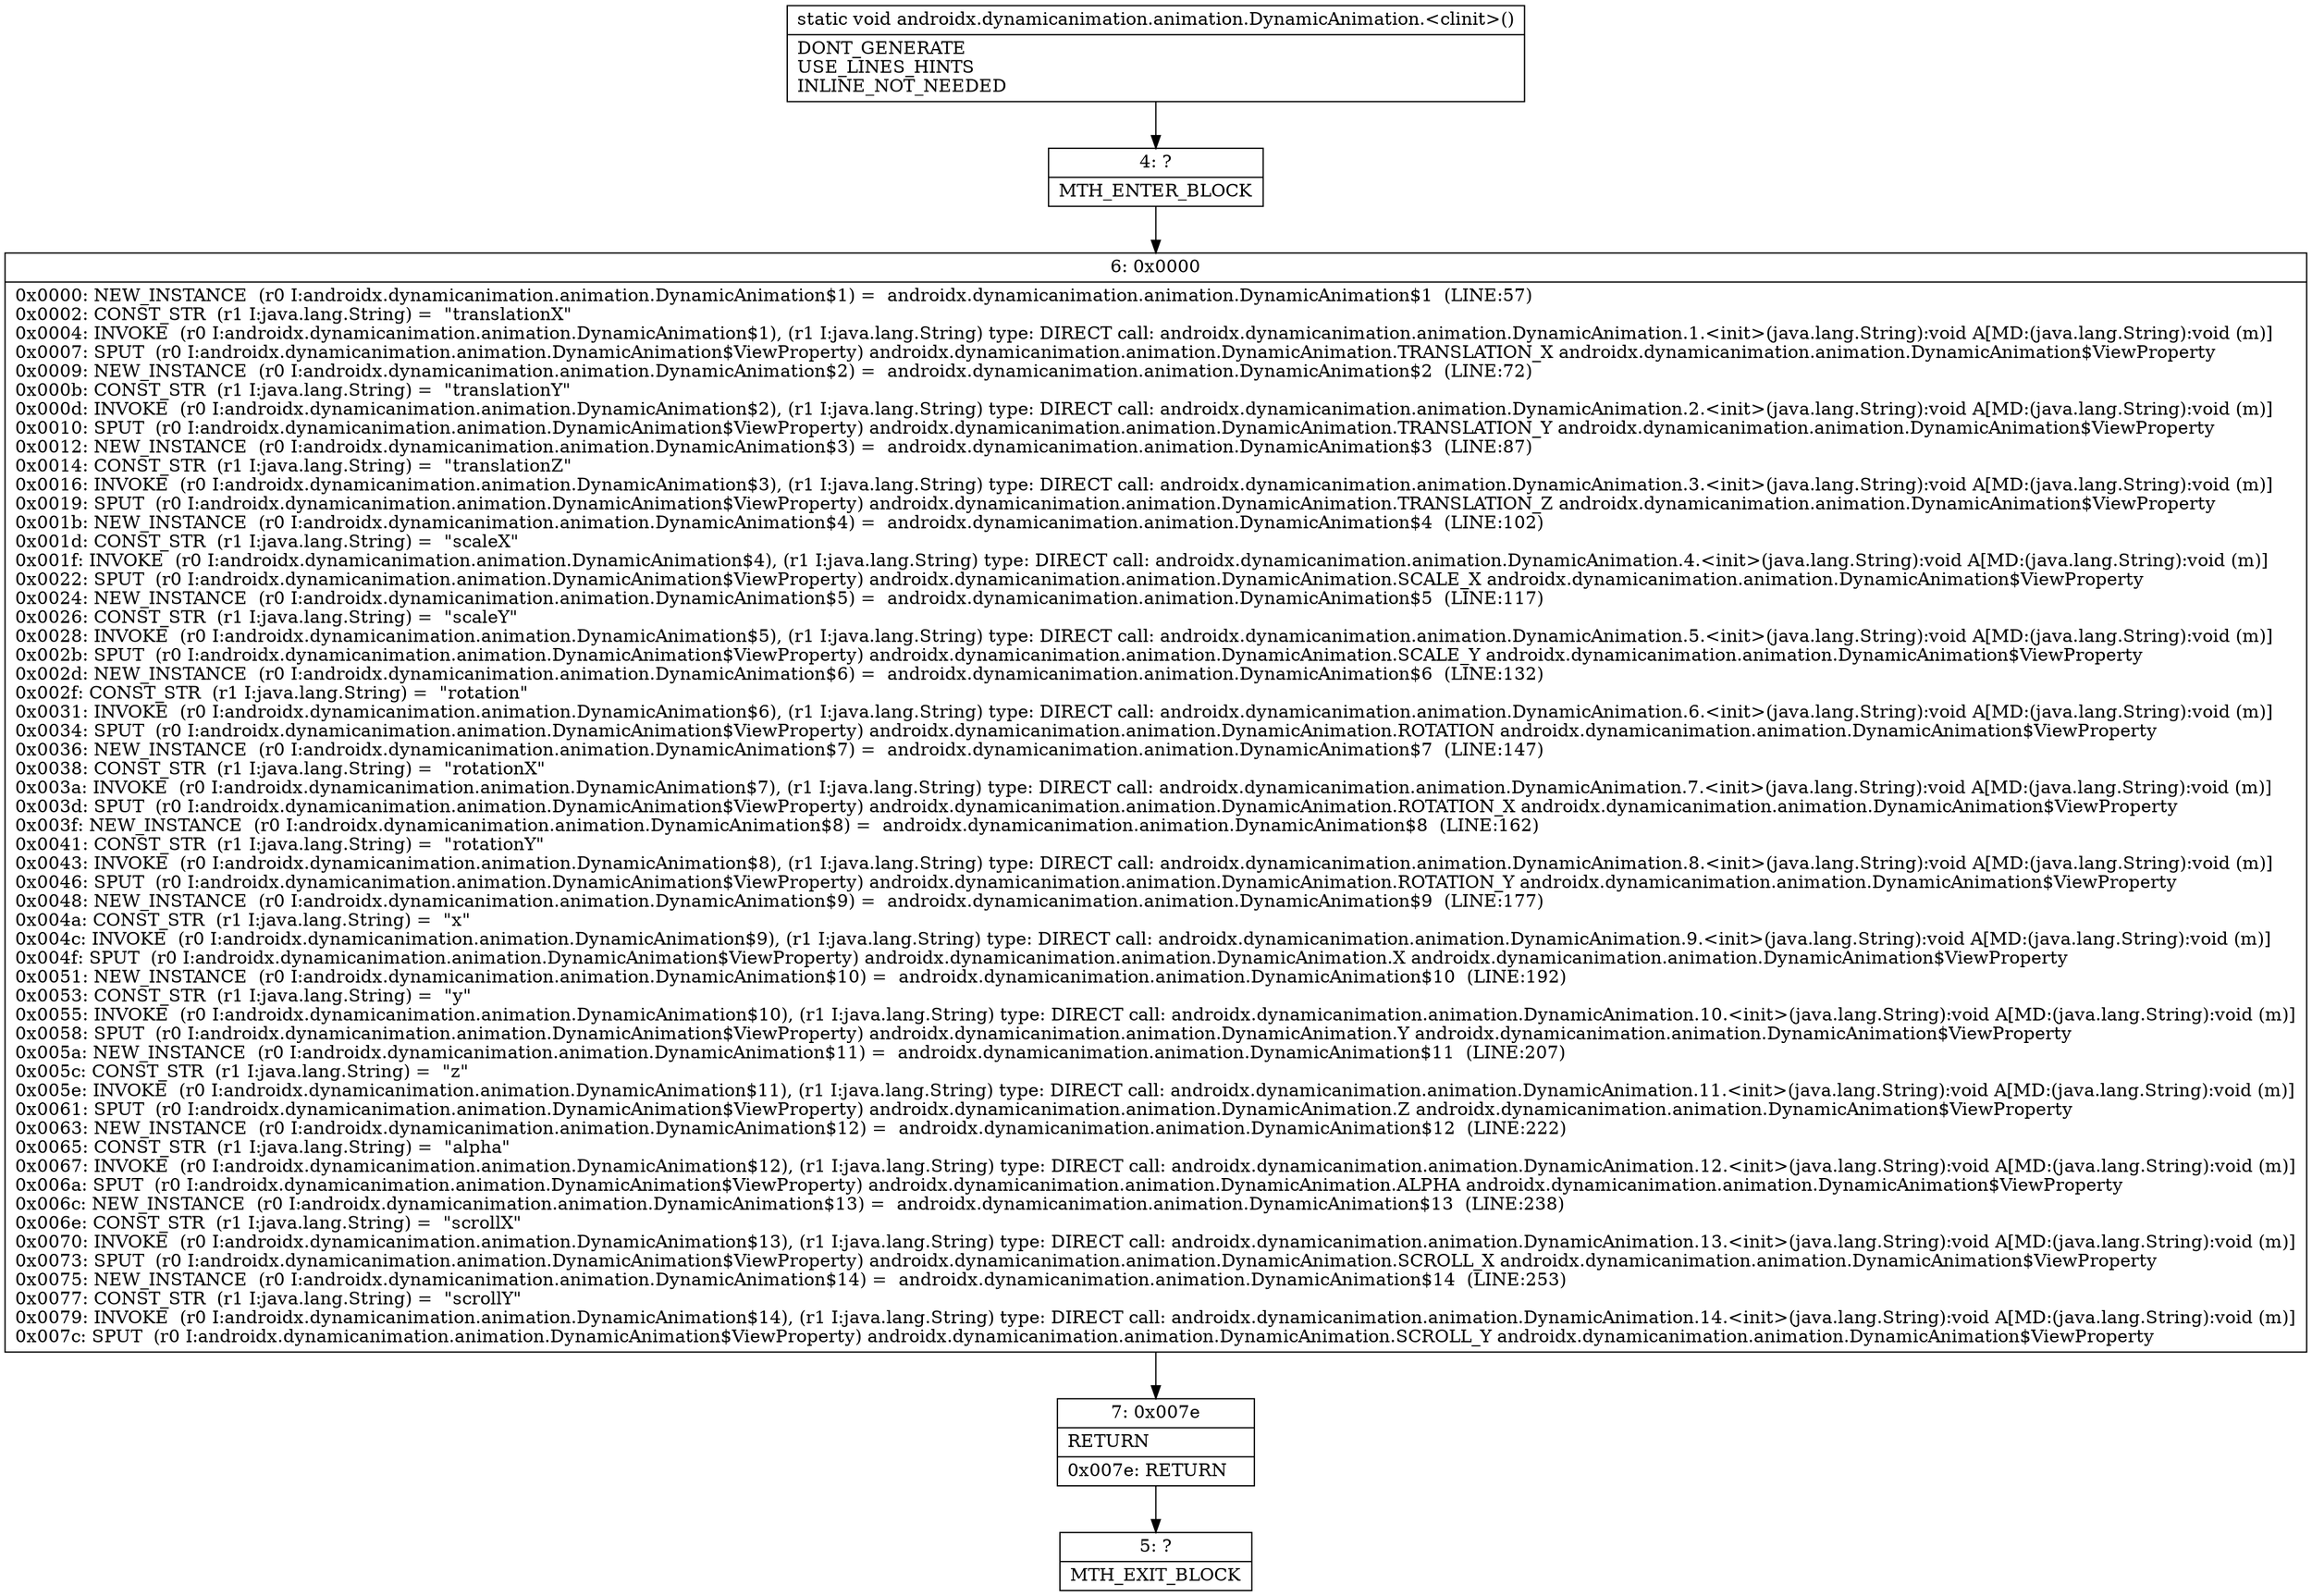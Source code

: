 digraph "CFG forandroidx.dynamicanimation.animation.DynamicAnimation.\<clinit\>()V" {
Node_4 [shape=record,label="{4\:\ ?|MTH_ENTER_BLOCK\l}"];
Node_6 [shape=record,label="{6\:\ 0x0000|0x0000: NEW_INSTANCE  (r0 I:androidx.dynamicanimation.animation.DynamicAnimation$1) =  androidx.dynamicanimation.animation.DynamicAnimation$1  (LINE:57)\l0x0002: CONST_STR  (r1 I:java.lang.String) =  \"translationX\" \l0x0004: INVOKE  (r0 I:androidx.dynamicanimation.animation.DynamicAnimation$1), (r1 I:java.lang.String) type: DIRECT call: androidx.dynamicanimation.animation.DynamicAnimation.1.\<init\>(java.lang.String):void A[MD:(java.lang.String):void (m)]\l0x0007: SPUT  (r0 I:androidx.dynamicanimation.animation.DynamicAnimation$ViewProperty) androidx.dynamicanimation.animation.DynamicAnimation.TRANSLATION_X androidx.dynamicanimation.animation.DynamicAnimation$ViewProperty \l0x0009: NEW_INSTANCE  (r0 I:androidx.dynamicanimation.animation.DynamicAnimation$2) =  androidx.dynamicanimation.animation.DynamicAnimation$2  (LINE:72)\l0x000b: CONST_STR  (r1 I:java.lang.String) =  \"translationY\" \l0x000d: INVOKE  (r0 I:androidx.dynamicanimation.animation.DynamicAnimation$2), (r1 I:java.lang.String) type: DIRECT call: androidx.dynamicanimation.animation.DynamicAnimation.2.\<init\>(java.lang.String):void A[MD:(java.lang.String):void (m)]\l0x0010: SPUT  (r0 I:androidx.dynamicanimation.animation.DynamicAnimation$ViewProperty) androidx.dynamicanimation.animation.DynamicAnimation.TRANSLATION_Y androidx.dynamicanimation.animation.DynamicAnimation$ViewProperty \l0x0012: NEW_INSTANCE  (r0 I:androidx.dynamicanimation.animation.DynamicAnimation$3) =  androidx.dynamicanimation.animation.DynamicAnimation$3  (LINE:87)\l0x0014: CONST_STR  (r1 I:java.lang.String) =  \"translationZ\" \l0x0016: INVOKE  (r0 I:androidx.dynamicanimation.animation.DynamicAnimation$3), (r1 I:java.lang.String) type: DIRECT call: androidx.dynamicanimation.animation.DynamicAnimation.3.\<init\>(java.lang.String):void A[MD:(java.lang.String):void (m)]\l0x0019: SPUT  (r0 I:androidx.dynamicanimation.animation.DynamicAnimation$ViewProperty) androidx.dynamicanimation.animation.DynamicAnimation.TRANSLATION_Z androidx.dynamicanimation.animation.DynamicAnimation$ViewProperty \l0x001b: NEW_INSTANCE  (r0 I:androidx.dynamicanimation.animation.DynamicAnimation$4) =  androidx.dynamicanimation.animation.DynamicAnimation$4  (LINE:102)\l0x001d: CONST_STR  (r1 I:java.lang.String) =  \"scaleX\" \l0x001f: INVOKE  (r0 I:androidx.dynamicanimation.animation.DynamicAnimation$4), (r1 I:java.lang.String) type: DIRECT call: androidx.dynamicanimation.animation.DynamicAnimation.4.\<init\>(java.lang.String):void A[MD:(java.lang.String):void (m)]\l0x0022: SPUT  (r0 I:androidx.dynamicanimation.animation.DynamicAnimation$ViewProperty) androidx.dynamicanimation.animation.DynamicAnimation.SCALE_X androidx.dynamicanimation.animation.DynamicAnimation$ViewProperty \l0x0024: NEW_INSTANCE  (r0 I:androidx.dynamicanimation.animation.DynamicAnimation$5) =  androidx.dynamicanimation.animation.DynamicAnimation$5  (LINE:117)\l0x0026: CONST_STR  (r1 I:java.lang.String) =  \"scaleY\" \l0x0028: INVOKE  (r0 I:androidx.dynamicanimation.animation.DynamicAnimation$5), (r1 I:java.lang.String) type: DIRECT call: androidx.dynamicanimation.animation.DynamicAnimation.5.\<init\>(java.lang.String):void A[MD:(java.lang.String):void (m)]\l0x002b: SPUT  (r0 I:androidx.dynamicanimation.animation.DynamicAnimation$ViewProperty) androidx.dynamicanimation.animation.DynamicAnimation.SCALE_Y androidx.dynamicanimation.animation.DynamicAnimation$ViewProperty \l0x002d: NEW_INSTANCE  (r0 I:androidx.dynamicanimation.animation.DynamicAnimation$6) =  androidx.dynamicanimation.animation.DynamicAnimation$6  (LINE:132)\l0x002f: CONST_STR  (r1 I:java.lang.String) =  \"rotation\" \l0x0031: INVOKE  (r0 I:androidx.dynamicanimation.animation.DynamicAnimation$6), (r1 I:java.lang.String) type: DIRECT call: androidx.dynamicanimation.animation.DynamicAnimation.6.\<init\>(java.lang.String):void A[MD:(java.lang.String):void (m)]\l0x0034: SPUT  (r0 I:androidx.dynamicanimation.animation.DynamicAnimation$ViewProperty) androidx.dynamicanimation.animation.DynamicAnimation.ROTATION androidx.dynamicanimation.animation.DynamicAnimation$ViewProperty \l0x0036: NEW_INSTANCE  (r0 I:androidx.dynamicanimation.animation.DynamicAnimation$7) =  androidx.dynamicanimation.animation.DynamicAnimation$7  (LINE:147)\l0x0038: CONST_STR  (r1 I:java.lang.String) =  \"rotationX\" \l0x003a: INVOKE  (r0 I:androidx.dynamicanimation.animation.DynamicAnimation$7), (r1 I:java.lang.String) type: DIRECT call: androidx.dynamicanimation.animation.DynamicAnimation.7.\<init\>(java.lang.String):void A[MD:(java.lang.String):void (m)]\l0x003d: SPUT  (r0 I:androidx.dynamicanimation.animation.DynamicAnimation$ViewProperty) androidx.dynamicanimation.animation.DynamicAnimation.ROTATION_X androidx.dynamicanimation.animation.DynamicAnimation$ViewProperty \l0x003f: NEW_INSTANCE  (r0 I:androidx.dynamicanimation.animation.DynamicAnimation$8) =  androidx.dynamicanimation.animation.DynamicAnimation$8  (LINE:162)\l0x0041: CONST_STR  (r1 I:java.lang.String) =  \"rotationY\" \l0x0043: INVOKE  (r0 I:androidx.dynamicanimation.animation.DynamicAnimation$8), (r1 I:java.lang.String) type: DIRECT call: androidx.dynamicanimation.animation.DynamicAnimation.8.\<init\>(java.lang.String):void A[MD:(java.lang.String):void (m)]\l0x0046: SPUT  (r0 I:androidx.dynamicanimation.animation.DynamicAnimation$ViewProperty) androidx.dynamicanimation.animation.DynamicAnimation.ROTATION_Y androidx.dynamicanimation.animation.DynamicAnimation$ViewProperty \l0x0048: NEW_INSTANCE  (r0 I:androidx.dynamicanimation.animation.DynamicAnimation$9) =  androidx.dynamicanimation.animation.DynamicAnimation$9  (LINE:177)\l0x004a: CONST_STR  (r1 I:java.lang.String) =  \"x\" \l0x004c: INVOKE  (r0 I:androidx.dynamicanimation.animation.DynamicAnimation$9), (r1 I:java.lang.String) type: DIRECT call: androidx.dynamicanimation.animation.DynamicAnimation.9.\<init\>(java.lang.String):void A[MD:(java.lang.String):void (m)]\l0x004f: SPUT  (r0 I:androidx.dynamicanimation.animation.DynamicAnimation$ViewProperty) androidx.dynamicanimation.animation.DynamicAnimation.X androidx.dynamicanimation.animation.DynamicAnimation$ViewProperty \l0x0051: NEW_INSTANCE  (r0 I:androidx.dynamicanimation.animation.DynamicAnimation$10) =  androidx.dynamicanimation.animation.DynamicAnimation$10  (LINE:192)\l0x0053: CONST_STR  (r1 I:java.lang.String) =  \"y\" \l0x0055: INVOKE  (r0 I:androidx.dynamicanimation.animation.DynamicAnimation$10), (r1 I:java.lang.String) type: DIRECT call: androidx.dynamicanimation.animation.DynamicAnimation.10.\<init\>(java.lang.String):void A[MD:(java.lang.String):void (m)]\l0x0058: SPUT  (r0 I:androidx.dynamicanimation.animation.DynamicAnimation$ViewProperty) androidx.dynamicanimation.animation.DynamicAnimation.Y androidx.dynamicanimation.animation.DynamicAnimation$ViewProperty \l0x005a: NEW_INSTANCE  (r0 I:androidx.dynamicanimation.animation.DynamicAnimation$11) =  androidx.dynamicanimation.animation.DynamicAnimation$11  (LINE:207)\l0x005c: CONST_STR  (r1 I:java.lang.String) =  \"z\" \l0x005e: INVOKE  (r0 I:androidx.dynamicanimation.animation.DynamicAnimation$11), (r1 I:java.lang.String) type: DIRECT call: androidx.dynamicanimation.animation.DynamicAnimation.11.\<init\>(java.lang.String):void A[MD:(java.lang.String):void (m)]\l0x0061: SPUT  (r0 I:androidx.dynamicanimation.animation.DynamicAnimation$ViewProperty) androidx.dynamicanimation.animation.DynamicAnimation.Z androidx.dynamicanimation.animation.DynamicAnimation$ViewProperty \l0x0063: NEW_INSTANCE  (r0 I:androidx.dynamicanimation.animation.DynamicAnimation$12) =  androidx.dynamicanimation.animation.DynamicAnimation$12  (LINE:222)\l0x0065: CONST_STR  (r1 I:java.lang.String) =  \"alpha\" \l0x0067: INVOKE  (r0 I:androidx.dynamicanimation.animation.DynamicAnimation$12), (r1 I:java.lang.String) type: DIRECT call: androidx.dynamicanimation.animation.DynamicAnimation.12.\<init\>(java.lang.String):void A[MD:(java.lang.String):void (m)]\l0x006a: SPUT  (r0 I:androidx.dynamicanimation.animation.DynamicAnimation$ViewProperty) androidx.dynamicanimation.animation.DynamicAnimation.ALPHA androidx.dynamicanimation.animation.DynamicAnimation$ViewProperty \l0x006c: NEW_INSTANCE  (r0 I:androidx.dynamicanimation.animation.DynamicAnimation$13) =  androidx.dynamicanimation.animation.DynamicAnimation$13  (LINE:238)\l0x006e: CONST_STR  (r1 I:java.lang.String) =  \"scrollX\" \l0x0070: INVOKE  (r0 I:androidx.dynamicanimation.animation.DynamicAnimation$13), (r1 I:java.lang.String) type: DIRECT call: androidx.dynamicanimation.animation.DynamicAnimation.13.\<init\>(java.lang.String):void A[MD:(java.lang.String):void (m)]\l0x0073: SPUT  (r0 I:androidx.dynamicanimation.animation.DynamicAnimation$ViewProperty) androidx.dynamicanimation.animation.DynamicAnimation.SCROLL_X androidx.dynamicanimation.animation.DynamicAnimation$ViewProperty \l0x0075: NEW_INSTANCE  (r0 I:androidx.dynamicanimation.animation.DynamicAnimation$14) =  androidx.dynamicanimation.animation.DynamicAnimation$14  (LINE:253)\l0x0077: CONST_STR  (r1 I:java.lang.String) =  \"scrollY\" \l0x0079: INVOKE  (r0 I:androidx.dynamicanimation.animation.DynamicAnimation$14), (r1 I:java.lang.String) type: DIRECT call: androidx.dynamicanimation.animation.DynamicAnimation.14.\<init\>(java.lang.String):void A[MD:(java.lang.String):void (m)]\l0x007c: SPUT  (r0 I:androidx.dynamicanimation.animation.DynamicAnimation$ViewProperty) androidx.dynamicanimation.animation.DynamicAnimation.SCROLL_Y androidx.dynamicanimation.animation.DynamicAnimation$ViewProperty \l}"];
Node_7 [shape=record,label="{7\:\ 0x007e|RETURN\l|0x007e: RETURN   \l}"];
Node_5 [shape=record,label="{5\:\ ?|MTH_EXIT_BLOCK\l}"];
MethodNode[shape=record,label="{static void androidx.dynamicanimation.animation.DynamicAnimation.\<clinit\>()  | DONT_GENERATE\lUSE_LINES_HINTS\lINLINE_NOT_NEEDED\l}"];
MethodNode -> Node_4;Node_4 -> Node_6;
Node_6 -> Node_7;
Node_7 -> Node_5;
}

